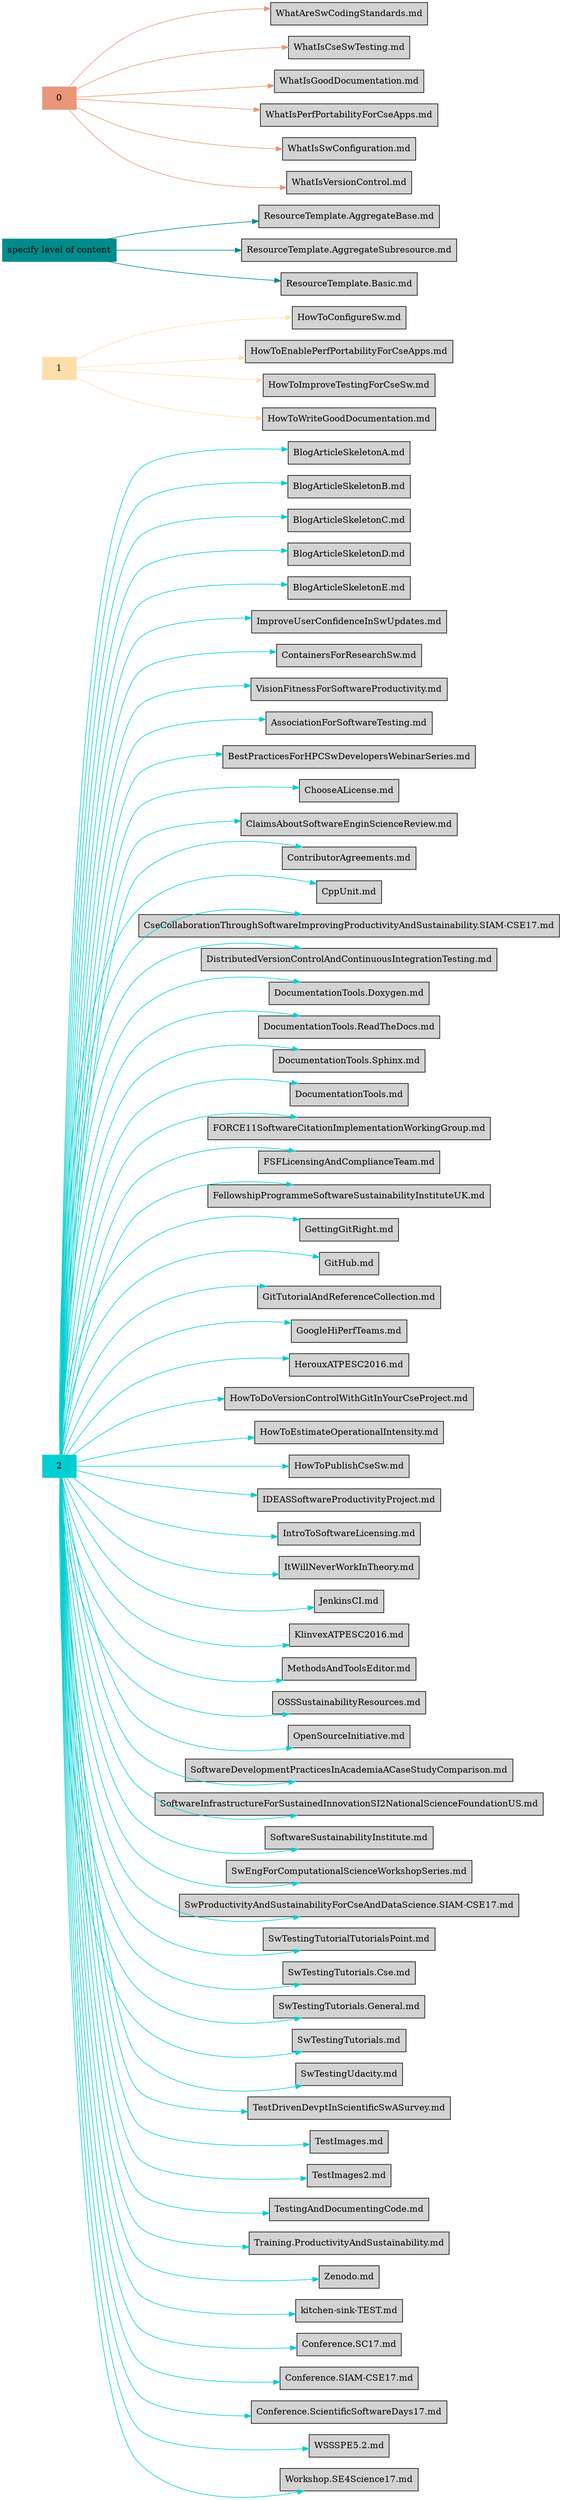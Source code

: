 digraph bettersoftware {
            rankdir = LR;
            ratio = fill;
            node [style=filled];
            node [shape = box];
"2" [color="darkturquoise"];
"2" ->  "BlogArticleSkeletonA.md" [color="darkturquoise"];
"BlogArticleSkeletonA.md" [URL=""]"2" ->  "BlogArticleSkeletonB.md" [color="darkturquoise"];
"BlogArticleSkeletonB.md" [URL=""]"2" ->  "BlogArticleSkeletonC.md" [color="darkturquoise"];
"BlogArticleSkeletonC.md" [URL=""]"2" ->  "BlogArticleSkeletonD.md" [color="darkturquoise"];
"BlogArticleSkeletonD.md" [URL=""]"2" ->  "BlogArticleSkeletonE.md" [color="darkturquoise"];
"BlogArticleSkeletonE.md" [URL=""]"2" ->  "ImproveUserConfidenceInSwUpdates.md" [color="darkturquoise"];
"ImproveUserConfidenceInSwUpdates.md" [URL="http://bss.parallactic.com/resources/improve-user-confidence-in-your-software-updates"]"2" ->  "ContainersForResearchSw.md" [color="darkturquoise"];
"ContainersForResearchSw.md" [URL="http://bss.parallactic.com/resources/containers-for-research-software"]"2" ->  "VisionFitnessForSoftwareProductivity.md" [color="darkturquoise"];
"VisionFitnessForSoftwareProductivity.md" [URL="http://bss.parallactic.com/resources/keeping-your-vision-fit-for-years-of-software-development"]"2" ->  "AssociationForSoftwareTesting.md" [color="darkturquoise"];
"AssociationForSoftwareTesting.md" [URL="http://bss.parallactic.com/resources/association-for-software-testing"]"2" ->  "BestPracticesForHPCSwDevelopersWebinarSeries.md" [color="darkturquoise"];
"BestPracticesForHPCSwDevelopersWebinarSeries.md" [URL="http://bss.parallactic.com/resources/training-resources-for-software-productivity-and-sustainability"]"2" ->  "ChooseALicense.md" [color="darkturquoise"];
"ChooseALicense.md" [URL=""]"2" ->  "ClaimsAboutSoftwareEnginScienceReview.md" [color="darkturquoise"];
"ClaimsAboutSoftwareEnginScienceReview.md" [URL="http://bss.parallactic.com/resources/claims-about-the-use-of-software-engineering-practices-in-science-a-systematic-literature-review"]"2" ->  "ContributorAgreements.md" [color="darkturquoise"];
"ContributorAgreements.md" [URL="http://bss.parallactic.com/resources/contributor-agreements"]"2" ->  "CppUnit.md" [color="darkturquoise"];
"CppUnit.md" [URL="http://bss.parallactic.com/resources/cpp-unit"]"2" ->  "CseCollaborationThroughSoftwareImprovingProductivityAndSustainability.SIAM-CSE17.md" [color="darkturquoise"];
"CseCollaborationThroughSoftwareImprovingProductivityAndSustainability.SIAM-CSE17.md" [URL="http://bss.parallactic.com/resources/training-resources-for-software-productivity-and-sustainability"]"2" ->  "DistributedVersionControlAndContinuousIntegrationTesting.md" [color="darkturquoise"];
"DistributedVersionControlAndContinuousIntegrationTesting.md" [URL="http://bss.parallactic.com/resources/distributed-version-control-and-continuous-integration-testing"]"2" ->  "DocumentationTools.Doxygen.md" [color="darkturquoise"];
"DocumentationTools.Doxygen.md" [URL="http://bss.parallactic.com/resources/documentation-tools"]"2" ->  "DocumentationTools.ReadTheDocs.md" [color="darkturquoise"];
"DocumentationTools.ReadTheDocs.md" [URL="http://bss.parallactic.com/resources/documentation-tools"]"2" ->  "DocumentationTools.Sphinx.md" [color="darkturquoise"];
"DocumentationTools.Sphinx.md" [URL="http://bss.parallactic.com/resources/documentation-tools"]"2" ->  "DocumentationTools.md" [color="darkturquoise"];
"DocumentationTools.md" [URL="http://bss.parallactic.com/resources/documentation-tools"]"2" ->  "FORCE11SoftwareCitationImplementationWorkingGroup.md" [color="darkturquoise"];
"FORCE11SoftwareCitationImplementationWorkingGroup.md" [URL="http://bss.parallactic.com/resources/force11-software-citation-implementation-working-group"]"2" ->  "FSFLicensingAndComplianceTeam.md" [color="darkturquoise"];
"FSFLicensingAndComplianceTeam.md" [URL="http://bss.parallactic.com/resources/free-software-foundation-licensing-compliance-team"]"2" ->  "FellowshipProgrammeSoftwareSustainabilityInstituteUK.md" [color="darkturquoise"];
"FellowshipProgrammeSoftwareSustainabilityInstituteUK.md" [URL="http://bss.parallactic.com/resources/fellowship-programme-software-sustainability-institute-uk"]"2" ->  "GettingGitRight.md" [color="darkturquoise"];
"GettingGitRight.md" [URL="http://bss.parallactic.com/resources/getting-git-right"]"2" ->  "GitHub.md" [color="darkturquoise"];
"GitHub.md" [URL="http://bss.parallactic.com/resources/git-hub"]"2" ->  "GitTutorialAndReferenceCollection.md" [color="darkturquoise"];
"GitTutorialAndReferenceCollection.md" [URL="http://bss.parallactic.com/resources/git-tutorial-and-reference-collection"]"2" ->  "GoogleHiPerfTeams.md" [color="darkturquoise"];
"GoogleHiPerfTeams.md" [URL="http://bss.parallactic.com/resources/high-performing-teams-at-google"]"2" ->  "HerouxATPESC2016.md" [color="darkturquoise"];
"HerouxATPESC2016.md" [URL="http://bss.parallactic.com/resources/hpc-complete-reproducible-sustainable-productive"]"1" [color="navajowhite"];
"1" ->  "HowToConfigureSw.md" [color="navajowhite"];
"HowToConfigureSw.md" [URL="http://bss.parallactic.com/resources/how-to-configure-software"]"2" ->  "HowToDoVersionControlWithGitInYourCseProject.md" [color="darkturquoise"];
"HowToDoVersionControlWithGitInYourCseProject.md" [URL="http://bss.parallactic.com/resources/how-to-do-version-control-with-git-in-your-cse-project"]"1" ->  "HowToEnablePerfPortabilityForCseApps.md" [color="navajowhite"];
"HowToEnablePerfPortabilityForCseApps.md" [URL="http://bss.parallactic.com/resources/how-to-enable-performance-portability-for-cse-applications"]"2" ->  "HowToEstimateOperationalIntensity.md" [color="darkturquoise"];
"HowToEstimateOperationalIntensity.md" [URL="http://bss.parallactic.com/resources/how-to-estimate-operational-intensity"]"1" ->  "HowToImproveTestingForCseSw.md" [color="navajowhite"];
"HowToImproveTestingForCseSw.md" [URL="http://bss.parallactic.com/resources/how-to-improve-testing-for-cse-software"]"2" ->  "HowToPublishCseSw.md" [color="darkturquoise"];
"HowToPublishCseSw.md" [URL=""]"1" ->  "HowToWriteGoodDocumentation.md" [color="navajowhite"];
"HowToWriteGoodDocumentation.md" [URL="http://bss.parallactic.com/resources/how-to-write-good-documentation-for-cse-software"]"2" ->  "IDEASSoftwareProductivityProject.md" [color="darkturquoise"];
"IDEASSoftwareProductivityProject.md" [URL="http://bss.parallactic.com/resources/ideas-software-productivity-project"]"2" ->  "IntroToSoftwareLicensing.md" [color="darkturquoise"];
"IntroToSoftwareLicensing.md" [URL="http://bss.parallactic.com/resources/an-introduction-to-software-licensing"]"2" ->  "ItWillNeverWorkInTheory.md" [color="darkturquoise"];
"ItWillNeverWorkInTheory.md" [URL="http://bss.parallactic.com/resources/it-will-never-work-in-theory"]"2" ->  "JenkinsCI.md" [color="darkturquoise"];
"JenkinsCI.md" [URL="http://bss.parallactic.com/resources/jenkins-continuous-integration"]"2" ->  "KlinvexATPESC2016.md" [color="darkturquoise"];
"KlinvexATPESC2016.md" [URL="http://bss.parallactic.com/resources/documenting-your-code"]"2" ->  "MethodsAndToolsEditor.md" [color="darkturquoise"];
"MethodsAndToolsEditor.md" [URL="http://bss.parallactic.com/resources/methods-tools-editor"]"2" ->  "OSSSustainabilityResources.md" [color="darkturquoise"];
"OSSSustainabilityResources.md" [URL="http://bss.parallactic.com/resources/sustaining-open-source-software"]"2" ->  "OpenSourceInitiative.md" [color="darkturquoise"];
"OpenSourceInitiative.md" [URL="http://bss.parallactic.com/resources/open-source-initiative"]"specify level of content" [color="darkcyan"];
"specify level of content" ->  "ResourceTemplate.AggregateBase.md" [color="darkcyan"];
"ResourceTemplate.AggregateBase.md" [URL=""]"specify level of content" ->  "ResourceTemplate.AggregateSubresource.md" [color="darkcyan"];
"ResourceTemplate.AggregateSubresource.md" [URL=""]"specify level of content" ->  "ResourceTemplate.Basic.md" [color="darkcyan"];
"ResourceTemplate.Basic.md" [URL=""]"2" ->  "SoftwareDevelopmentPracticesInAcademiaACaseStudyComparison.md" [color="darkturquoise"];
"SoftwareDevelopmentPracticesInAcademiaACaseStudyComparison.md" [URL="http://bss.parallactic.com/resources/software-development-practices-in-academia-a-case-study-comparison"]"2" ->  "SoftwareInfrastructureForSustainedInnovationSI2NationalScienceFoundationUS.md" [color="darkturquoise"];
"SoftwareInfrastructureForSustainedInnovationSI2NationalScienceFoundationUS.md" [URL="http://bss.parallactic.com/resources/software-infrastructure-for-sustained-innovation-si2-national-science-foundation-us"]"2" ->  "SoftwareSustainabilityInstitute.md" [color="darkturquoise"];
"SoftwareSustainabilityInstitute.md" [URL="http://bss.parallactic.com/resources/software-sustainability-institute"]"2" ->  "SwEngForComputationalScienceWorkshopSeries.md" [color="darkturquoise"];
"SwEngForComputationalScienceWorkshopSeries.md" [URL="http://bss.parallactic.com/resources/software-engineering-for-computational-science-workshop-series"]"2" ->  "SwProductivityAndSustainabilityForCseAndDataScience.SIAM-CSE17.md" [color="darkturquoise"];
"SwProductivityAndSustainabilityForCseAndDataScience.SIAM-CSE17.md" [URL=""]"2" ->  "SwTestingTutorialTutorialsPoint.md" [color="darkturquoise"];
"SwTestingTutorialTutorialsPoint.md" [URL="http://bss.parallactic.com/resources/software-testing-tutorial-tutorials-point"]"2" ->  "SwTestingTutorials.Cse.md" [color="darkturquoise"];
"SwTestingTutorials.Cse.md" [URL="http://bss.parallactic.com/resources/software-testing-tutorials"]"2" ->  "SwTestingTutorials.General.md" [color="darkturquoise"];
"SwTestingTutorials.General.md" [URL="http://bss.parallactic.com/resources/software-testing-tutorials"]"2" ->  "SwTestingTutorials.md" [color="darkturquoise"];
"SwTestingTutorials.md" [URL="http://bss.parallactic.com/resources/software-testing-tutorials"]"2" ->  "SwTestingUdacity.md" [color="darkturquoise"];
"SwTestingUdacity.md" [URL="http://bss.parallactic.com/resources/software-testing-how-to-make-software-fail-udacity"]"2" ->  "TestDrivenDevptInScientificSwASurvey.md" [color="darkturquoise"];
"TestDrivenDevptInScientificSwASurvey.md" [URL="http://bss.parallactic.com/resources/test-driven-development-in-scientific-software-a-survey"]"2" ->  "TestImages.md" [color="darkturquoise"];
"TestImages.md" [URL="http://bss.parallactic.com/resources/test-with-images"]"2" ->  "TestImages2.md" [color="darkturquoise"];
"TestImages2.md" [URL="http://bss.parallactic.com/resources/test-with-images-2"]"2" ->  "TestingAndDocumentingCode.md" [color="darkturquoise"];
"TestingAndDocumentingCode.md" [URL="http://bss.parallactic.com/resources/testing-and-documenting-code"]"2" ->  "Training.ProductivityAndSustainability.md" [color="darkturquoise"];
"Training.ProductivityAndSustainability.md" [URL="http://bss.parallactic.com/resources/training-resources-for-software-productivity-and-sustainability"]"0" [color="darksalmon"];
"0" ->  "WhatAreSwCodingStandards.md" [color="darksalmon"];
"WhatAreSwCodingStandards.md" [URL=""]"0" ->  "WhatIsCseSwTesting.md" [color="darksalmon"];
"WhatIsCseSwTesting.md" [URL="http://bss.parallactic.com/resources/what-is-cse-software-testing"]"0" ->  "WhatIsGoodDocumentation.md" [color="darksalmon"];
"WhatIsGoodDocumentation.md" [URL="http://bss.parallactic.com/resources/what-is-good-documentation-for-cse-software"]"0" ->  "WhatIsPerfPortabilityForCseApps.md" [color="darksalmon"];
"WhatIsPerfPortabilityForCseApps.md" [URL="http://bss.parallactic.com/resources/what-is-performance-portability-for-cse-applications"]"0" ->  "WhatIsSwConfiguration.md" [color="darksalmon"];
"WhatIsSwConfiguration.md" [URL=""]"0" ->  "WhatIsVersionControl.md" [color="darksalmon"];
"WhatIsVersionControl.md" [URL="http://bss.parallactic.com/resources/what-is-version-control"]"2" ->  "Zenodo.md" [color="darkturquoise"];
"Zenodo.md" [URL="http://bss.parallactic.com/resources/zenodo"]"2" ->  "kitchen-sink-TEST.md" [color="darkturquoise"];
"kitchen-sink-TEST.md" [URL="http://bss.parallactic.com/resources/kitchen-sink-resource-test"]"2" ->  "Conference.SC17.md" [color="darkturquoise"];
"Conference.SC17.md" [URL="http://bss.parallactic.com/events/sc17"]"2" ->  "Conference.SIAM-CSE17.md" [color="darkturquoise"];
"Conference.SIAM-CSE17.md" [URL="http://bss.parallactic.com/events/siam-conference-on-computational-science-and-engineering-cse17"]"2" ->  "Conference.ScientificSoftwareDays17.md" [color="darkturquoise"];
"Conference.ScientificSoftwareDays17.md" [URL="http://bss.parallactic.com/events/8th-annual-scientific-software-days"]"2" ->  "WSSSPE5.2.md" [color="darkturquoise"];
"WSSSPE5.2.md" [URL="http://bss.parallactic.com/events/wssspe5-2"]"2" ->  "Workshop.SE4Science17.md" [color="darkturquoise"];
"Workshop.SE4Science17.md" [URL="http://bss.parallactic.com/events/2017-international-workshop-on-software-engineering-for-science"]}
